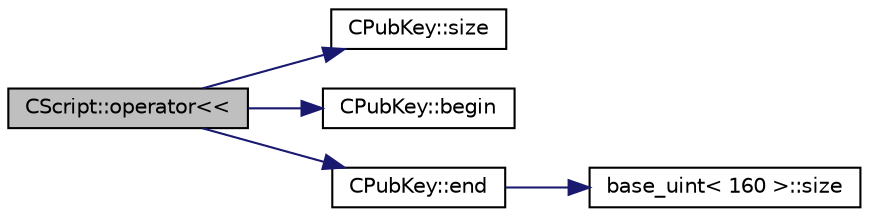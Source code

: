 digraph "CScript::operator&lt;&lt;"
{
  edge [fontname="Helvetica",fontsize="10",labelfontname="Helvetica",labelfontsize="10"];
  node [fontname="Helvetica",fontsize="10",shape=record];
  rankdir="LR";
  Node1616 [label="CScript::operator\<\<",height=0.2,width=0.4,color="black", fillcolor="grey75", style="filled", fontcolor="black"];
  Node1616 -> Node1617 [color="midnightblue",fontsize="10",style="solid",fontname="Helvetica"];
  Node1617 [label="CPubKey::size",height=0.2,width=0.4,color="black", fillcolor="white", style="filled",URL="$da/d4e/class_c_pub_key.html#a6bb28fcf0a5f799c69f5b7269363b309"];
  Node1616 -> Node1618 [color="midnightblue",fontsize="10",style="solid",fontname="Helvetica"];
  Node1618 [label="CPubKey::begin",height=0.2,width=0.4,color="black", fillcolor="white", style="filled",URL="$da/d4e/class_c_pub_key.html#a859ab9909d68092d6d4fc739237ab358"];
  Node1616 -> Node1619 [color="midnightblue",fontsize="10",style="solid",fontname="Helvetica"];
  Node1619 [label="CPubKey::end",height=0.2,width=0.4,color="black", fillcolor="white", style="filled",URL="$da/d4e/class_c_pub_key.html#a1d6fb1ec2b45fb229f549215d6a23dbc"];
  Node1619 -> Node1620 [color="midnightblue",fontsize="10",style="solid",fontname="Helvetica"];
  Node1620 [label="base_uint\< 160 \>::size",height=0.2,width=0.4,color="black", fillcolor="white", style="filled",URL="$da/df7/classbase__uint.html#a1f49b034e686269601ea89b0319b8004"];
}
